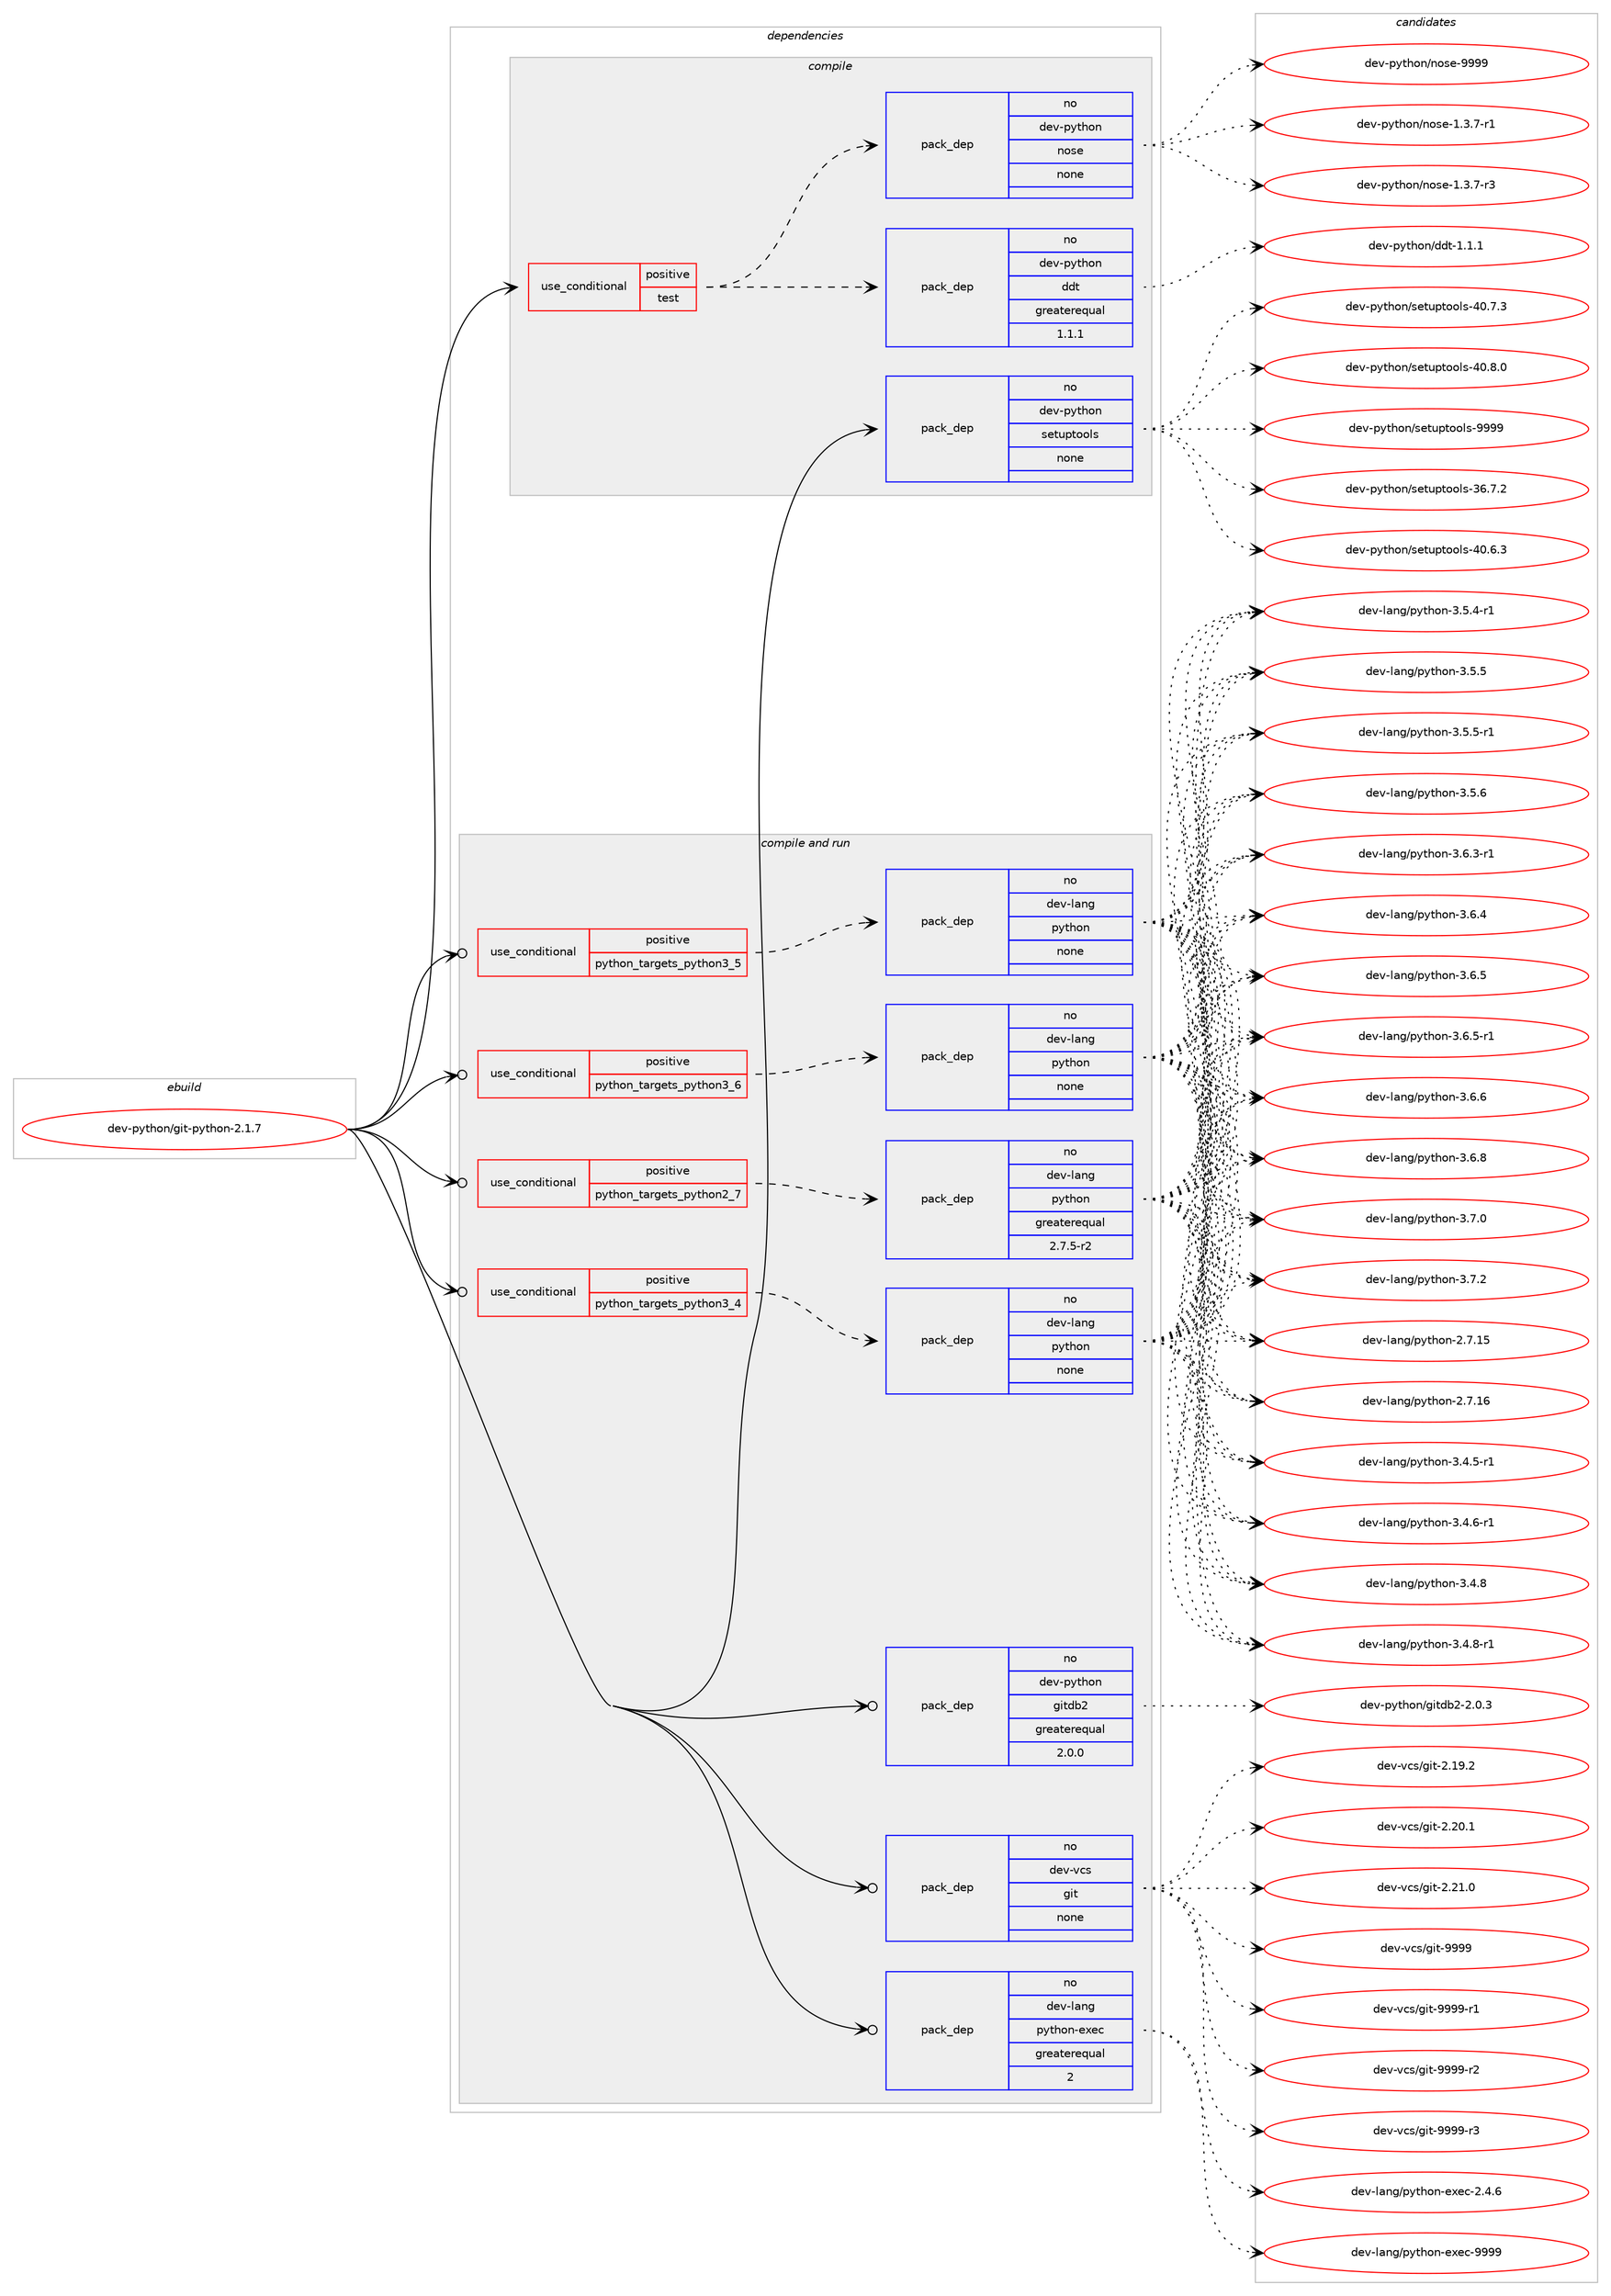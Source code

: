 digraph prolog {

# *************
# Graph options
# *************

newrank=true;
concentrate=true;
compound=true;
graph [rankdir=LR,fontname=Helvetica,fontsize=10,ranksep=1.5];#, ranksep=2.5, nodesep=0.2];
edge  [arrowhead=vee];
node  [fontname=Helvetica,fontsize=10];

# **********
# The ebuild
# **********

subgraph cluster_leftcol {
color=gray;
rank=same;
label=<<i>ebuild</i>>;
id [label="dev-python/git-python-2.1.7", color=red, width=4, href="../dev-python/git-python-2.1.7.svg"];
}

# ****************
# The dependencies
# ****************

subgraph cluster_midcol {
color=gray;
label=<<i>dependencies</i>>;
subgraph cluster_compile {
fillcolor="#eeeeee";
style=filled;
label=<<i>compile</i>>;
subgraph cond374955 {
dependency1411165 [label=<<TABLE BORDER="0" CELLBORDER="1" CELLSPACING="0" CELLPADDING="4"><TR><TD ROWSPAN="3" CELLPADDING="10">use_conditional</TD></TR><TR><TD>positive</TD></TR><TR><TD>test</TD></TR></TABLE>>, shape=none, color=red];
subgraph pack1012951 {
dependency1411166 [label=<<TABLE BORDER="0" CELLBORDER="1" CELLSPACING="0" CELLPADDING="4" WIDTH="220"><TR><TD ROWSPAN="6" CELLPADDING="30">pack_dep</TD></TR><TR><TD WIDTH="110">no</TD></TR><TR><TD>dev-python</TD></TR><TR><TD>ddt</TD></TR><TR><TD>greaterequal</TD></TR><TR><TD>1.1.1</TD></TR></TABLE>>, shape=none, color=blue];
}
dependency1411165:e -> dependency1411166:w [weight=20,style="dashed",arrowhead="vee"];
subgraph pack1012952 {
dependency1411167 [label=<<TABLE BORDER="0" CELLBORDER="1" CELLSPACING="0" CELLPADDING="4" WIDTH="220"><TR><TD ROWSPAN="6" CELLPADDING="30">pack_dep</TD></TR><TR><TD WIDTH="110">no</TD></TR><TR><TD>dev-python</TD></TR><TR><TD>nose</TD></TR><TR><TD>none</TD></TR><TR><TD></TD></TR></TABLE>>, shape=none, color=blue];
}
dependency1411165:e -> dependency1411167:w [weight=20,style="dashed",arrowhead="vee"];
}
id:e -> dependency1411165:w [weight=20,style="solid",arrowhead="vee"];
subgraph pack1012953 {
dependency1411168 [label=<<TABLE BORDER="0" CELLBORDER="1" CELLSPACING="0" CELLPADDING="4" WIDTH="220"><TR><TD ROWSPAN="6" CELLPADDING="30">pack_dep</TD></TR><TR><TD WIDTH="110">no</TD></TR><TR><TD>dev-python</TD></TR><TR><TD>setuptools</TD></TR><TR><TD>none</TD></TR><TR><TD></TD></TR></TABLE>>, shape=none, color=blue];
}
id:e -> dependency1411168:w [weight=20,style="solid",arrowhead="vee"];
}
subgraph cluster_compileandrun {
fillcolor="#eeeeee";
style=filled;
label=<<i>compile and run</i>>;
subgraph cond374956 {
dependency1411169 [label=<<TABLE BORDER="0" CELLBORDER="1" CELLSPACING="0" CELLPADDING="4"><TR><TD ROWSPAN="3" CELLPADDING="10">use_conditional</TD></TR><TR><TD>positive</TD></TR><TR><TD>python_targets_python2_7</TD></TR></TABLE>>, shape=none, color=red];
subgraph pack1012954 {
dependency1411170 [label=<<TABLE BORDER="0" CELLBORDER="1" CELLSPACING="0" CELLPADDING="4" WIDTH="220"><TR><TD ROWSPAN="6" CELLPADDING="30">pack_dep</TD></TR><TR><TD WIDTH="110">no</TD></TR><TR><TD>dev-lang</TD></TR><TR><TD>python</TD></TR><TR><TD>greaterequal</TD></TR><TR><TD>2.7.5-r2</TD></TR></TABLE>>, shape=none, color=blue];
}
dependency1411169:e -> dependency1411170:w [weight=20,style="dashed",arrowhead="vee"];
}
id:e -> dependency1411169:w [weight=20,style="solid",arrowhead="odotvee"];
subgraph cond374957 {
dependency1411171 [label=<<TABLE BORDER="0" CELLBORDER="1" CELLSPACING="0" CELLPADDING="4"><TR><TD ROWSPAN="3" CELLPADDING="10">use_conditional</TD></TR><TR><TD>positive</TD></TR><TR><TD>python_targets_python3_4</TD></TR></TABLE>>, shape=none, color=red];
subgraph pack1012955 {
dependency1411172 [label=<<TABLE BORDER="0" CELLBORDER="1" CELLSPACING="0" CELLPADDING="4" WIDTH="220"><TR><TD ROWSPAN="6" CELLPADDING="30">pack_dep</TD></TR><TR><TD WIDTH="110">no</TD></TR><TR><TD>dev-lang</TD></TR><TR><TD>python</TD></TR><TR><TD>none</TD></TR><TR><TD></TD></TR></TABLE>>, shape=none, color=blue];
}
dependency1411171:e -> dependency1411172:w [weight=20,style="dashed",arrowhead="vee"];
}
id:e -> dependency1411171:w [weight=20,style="solid",arrowhead="odotvee"];
subgraph cond374958 {
dependency1411173 [label=<<TABLE BORDER="0" CELLBORDER="1" CELLSPACING="0" CELLPADDING="4"><TR><TD ROWSPAN="3" CELLPADDING="10">use_conditional</TD></TR><TR><TD>positive</TD></TR><TR><TD>python_targets_python3_5</TD></TR></TABLE>>, shape=none, color=red];
subgraph pack1012956 {
dependency1411174 [label=<<TABLE BORDER="0" CELLBORDER="1" CELLSPACING="0" CELLPADDING="4" WIDTH="220"><TR><TD ROWSPAN="6" CELLPADDING="30">pack_dep</TD></TR><TR><TD WIDTH="110">no</TD></TR><TR><TD>dev-lang</TD></TR><TR><TD>python</TD></TR><TR><TD>none</TD></TR><TR><TD></TD></TR></TABLE>>, shape=none, color=blue];
}
dependency1411173:e -> dependency1411174:w [weight=20,style="dashed",arrowhead="vee"];
}
id:e -> dependency1411173:w [weight=20,style="solid",arrowhead="odotvee"];
subgraph cond374959 {
dependency1411175 [label=<<TABLE BORDER="0" CELLBORDER="1" CELLSPACING="0" CELLPADDING="4"><TR><TD ROWSPAN="3" CELLPADDING="10">use_conditional</TD></TR><TR><TD>positive</TD></TR><TR><TD>python_targets_python3_6</TD></TR></TABLE>>, shape=none, color=red];
subgraph pack1012957 {
dependency1411176 [label=<<TABLE BORDER="0" CELLBORDER="1" CELLSPACING="0" CELLPADDING="4" WIDTH="220"><TR><TD ROWSPAN="6" CELLPADDING="30">pack_dep</TD></TR><TR><TD WIDTH="110">no</TD></TR><TR><TD>dev-lang</TD></TR><TR><TD>python</TD></TR><TR><TD>none</TD></TR><TR><TD></TD></TR></TABLE>>, shape=none, color=blue];
}
dependency1411175:e -> dependency1411176:w [weight=20,style="dashed",arrowhead="vee"];
}
id:e -> dependency1411175:w [weight=20,style="solid",arrowhead="odotvee"];
subgraph pack1012958 {
dependency1411177 [label=<<TABLE BORDER="0" CELLBORDER="1" CELLSPACING="0" CELLPADDING="4" WIDTH="220"><TR><TD ROWSPAN="6" CELLPADDING="30">pack_dep</TD></TR><TR><TD WIDTH="110">no</TD></TR><TR><TD>dev-lang</TD></TR><TR><TD>python-exec</TD></TR><TR><TD>greaterequal</TD></TR><TR><TD>2</TD></TR></TABLE>>, shape=none, color=blue];
}
id:e -> dependency1411177:w [weight=20,style="solid",arrowhead="odotvee"];
subgraph pack1012959 {
dependency1411178 [label=<<TABLE BORDER="0" CELLBORDER="1" CELLSPACING="0" CELLPADDING="4" WIDTH="220"><TR><TD ROWSPAN="6" CELLPADDING="30">pack_dep</TD></TR><TR><TD WIDTH="110">no</TD></TR><TR><TD>dev-python</TD></TR><TR><TD>gitdb2</TD></TR><TR><TD>greaterequal</TD></TR><TR><TD>2.0.0</TD></TR></TABLE>>, shape=none, color=blue];
}
id:e -> dependency1411178:w [weight=20,style="solid",arrowhead="odotvee"];
subgraph pack1012960 {
dependency1411179 [label=<<TABLE BORDER="0" CELLBORDER="1" CELLSPACING="0" CELLPADDING="4" WIDTH="220"><TR><TD ROWSPAN="6" CELLPADDING="30">pack_dep</TD></TR><TR><TD WIDTH="110">no</TD></TR><TR><TD>dev-vcs</TD></TR><TR><TD>git</TD></TR><TR><TD>none</TD></TR><TR><TD></TD></TR></TABLE>>, shape=none, color=blue];
}
id:e -> dependency1411179:w [weight=20,style="solid",arrowhead="odotvee"];
}
subgraph cluster_run {
fillcolor="#eeeeee";
style=filled;
label=<<i>run</i>>;
}
}

# **************
# The candidates
# **************

subgraph cluster_choices {
rank=same;
color=gray;
label=<<i>candidates</i>>;

subgraph choice1012951 {
color=black;
nodesep=1;
choice1001011184511212111610411111047100100116454946494649 [label="dev-python/ddt-1.1.1", color=red, width=4,href="../dev-python/ddt-1.1.1.svg"];
dependency1411166:e -> choice1001011184511212111610411111047100100116454946494649:w [style=dotted,weight="100"];
}
subgraph choice1012952 {
color=black;
nodesep=1;
choice10010111845112121116104111110471101111151014549465146554511449 [label="dev-python/nose-1.3.7-r1", color=red, width=4,href="../dev-python/nose-1.3.7-r1.svg"];
choice10010111845112121116104111110471101111151014549465146554511451 [label="dev-python/nose-1.3.7-r3", color=red, width=4,href="../dev-python/nose-1.3.7-r3.svg"];
choice10010111845112121116104111110471101111151014557575757 [label="dev-python/nose-9999", color=red, width=4,href="../dev-python/nose-9999.svg"];
dependency1411167:e -> choice10010111845112121116104111110471101111151014549465146554511449:w [style=dotted,weight="100"];
dependency1411167:e -> choice10010111845112121116104111110471101111151014549465146554511451:w [style=dotted,weight="100"];
dependency1411167:e -> choice10010111845112121116104111110471101111151014557575757:w [style=dotted,weight="100"];
}
subgraph choice1012953 {
color=black;
nodesep=1;
choice100101118451121211161041111104711510111611711211611111110811545515446554650 [label="dev-python/setuptools-36.7.2", color=red, width=4,href="../dev-python/setuptools-36.7.2.svg"];
choice100101118451121211161041111104711510111611711211611111110811545524846544651 [label="dev-python/setuptools-40.6.3", color=red, width=4,href="../dev-python/setuptools-40.6.3.svg"];
choice100101118451121211161041111104711510111611711211611111110811545524846554651 [label="dev-python/setuptools-40.7.3", color=red, width=4,href="../dev-python/setuptools-40.7.3.svg"];
choice100101118451121211161041111104711510111611711211611111110811545524846564648 [label="dev-python/setuptools-40.8.0", color=red, width=4,href="../dev-python/setuptools-40.8.0.svg"];
choice10010111845112121116104111110471151011161171121161111111081154557575757 [label="dev-python/setuptools-9999", color=red, width=4,href="../dev-python/setuptools-9999.svg"];
dependency1411168:e -> choice100101118451121211161041111104711510111611711211611111110811545515446554650:w [style=dotted,weight="100"];
dependency1411168:e -> choice100101118451121211161041111104711510111611711211611111110811545524846544651:w [style=dotted,weight="100"];
dependency1411168:e -> choice100101118451121211161041111104711510111611711211611111110811545524846554651:w [style=dotted,weight="100"];
dependency1411168:e -> choice100101118451121211161041111104711510111611711211611111110811545524846564648:w [style=dotted,weight="100"];
dependency1411168:e -> choice10010111845112121116104111110471151011161171121161111111081154557575757:w [style=dotted,weight="100"];
}
subgraph choice1012954 {
color=black;
nodesep=1;
choice10010111845108971101034711212111610411111045504655464953 [label="dev-lang/python-2.7.15", color=red, width=4,href="../dev-lang/python-2.7.15.svg"];
choice10010111845108971101034711212111610411111045504655464954 [label="dev-lang/python-2.7.16", color=red, width=4,href="../dev-lang/python-2.7.16.svg"];
choice1001011184510897110103471121211161041111104551465246534511449 [label="dev-lang/python-3.4.5-r1", color=red, width=4,href="../dev-lang/python-3.4.5-r1.svg"];
choice1001011184510897110103471121211161041111104551465246544511449 [label="dev-lang/python-3.4.6-r1", color=red, width=4,href="../dev-lang/python-3.4.6-r1.svg"];
choice100101118451089711010347112121116104111110455146524656 [label="dev-lang/python-3.4.8", color=red, width=4,href="../dev-lang/python-3.4.8.svg"];
choice1001011184510897110103471121211161041111104551465246564511449 [label="dev-lang/python-3.4.8-r1", color=red, width=4,href="../dev-lang/python-3.4.8-r1.svg"];
choice1001011184510897110103471121211161041111104551465346524511449 [label="dev-lang/python-3.5.4-r1", color=red, width=4,href="../dev-lang/python-3.5.4-r1.svg"];
choice100101118451089711010347112121116104111110455146534653 [label="dev-lang/python-3.5.5", color=red, width=4,href="../dev-lang/python-3.5.5.svg"];
choice1001011184510897110103471121211161041111104551465346534511449 [label="dev-lang/python-3.5.5-r1", color=red, width=4,href="../dev-lang/python-3.5.5-r1.svg"];
choice100101118451089711010347112121116104111110455146534654 [label="dev-lang/python-3.5.6", color=red, width=4,href="../dev-lang/python-3.5.6.svg"];
choice1001011184510897110103471121211161041111104551465446514511449 [label="dev-lang/python-3.6.3-r1", color=red, width=4,href="../dev-lang/python-3.6.3-r1.svg"];
choice100101118451089711010347112121116104111110455146544652 [label="dev-lang/python-3.6.4", color=red, width=4,href="../dev-lang/python-3.6.4.svg"];
choice100101118451089711010347112121116104111110455146544653 [label="dev-lang/python-3.6.5", color=red, width=4,href="../dev-lang/python-3.6.5.svg"];
choice1001011184510897110103471121211161041111104551465446534511449 [label="dev-lang/python-3.6.5-r1", color=red, width=4,href="../dev-lang/python-3.6.5-r1.svg"];
choice100101118451089711010347112121116104111110455146544654 [label="dev-lang/python-3.6.6", color=red, width=4,href="../dev-lang/python-3.6.6.svg"];
choice100101118451089711010347112121116104111110455146544656 [label="dev-lang/python-3.6.8", color=red, width=4,href="../dev-lang/python-3.6.8.svg"];
choice100101118451089711010347112121116104111110455146554648 [label="dev-lang/python-3.7.0", color=red, width=4,href="../dev-lang/python-3.7.0.svg"];
choice100101118451089711010347112121116104111110455146554650 [label="dev-lang/python-3.7.2", color=red, width=4,href="../dev-lang/python-3.7.2.svg"];
dependency1411170:e -> choice10010111845108971101034711212111610411111045504655464953:w [style=dotted,weight="100"];
dependency1411170:e -> choice10010111845108971101034711212111610411111045504655464954:w [style=dotted,weight="100"];
dependency1411170:e -> choice1001011184510897110103471121211161041111104551465246534511449:w [style=dotted,weight="100"];
dependency1411170:e -> choice1001011184510897110103471121211161041111104551465246544511449:w [style=dotted,weight="100"];
dependency1411170:e -> choice100101118451089711010347112121116104111110455146524656:w [style=dotted,weight="100"];
dependency1411170:e -> choice1001011184510897110103471121211161041111104551465246564511449:w [style=dotted,weight="100"];
dependency1411170:e -> choice1001011184510897110103471121211161041111104551465346524511449:w [style=dotted,weight="100"];
dependency1411170:e -> choice100101118451089711010347112121116104111110455146534653:w [style=dotted,weight="100"];
dependency1411170:e -> choice1001011184510897110103471121211161041111104551465346534511449:w [style=dotted,weight="100"];
dependency1411170:e -> choice100101118451089711010347112121116104111110455146534654:w [style=dotted,weight="100"];
dependency1411170:e -> choice1001011184510897110103471121211161041111104551465446514511449:w [style=dotted,weight="100"];
dependency1411170:e -> choice100101118451089711010347112121116104111110455146544652:w [style=dotted,weight="100"];
dependency1411170:e -> choice100101118451089711010347112121116104111110455146544653:w [style=dotted,weight="100"];
dependency1411170:e -> choice1001011184510897110103471121211161041111104551465446534511449:w [style=dotted,weight="100"];
dependency1411170:e -> choice100101118451089711010347112121116104111110455146544654:w [style=dotted,weight="100"];
dependency1411170:e -> choice100101118451089711010347112121116104111110455146544656:w [style=dotted,weight="100"];
dependency1411170:e -> choice100101118451089711010347112121116104111110455146554648:w [style=dotted,weight="100"];
dependency1411170:e -> choice100101118451089711010347112121116104111110455146554650:w [style=dotted,weight="100"];
}
subgraph choice1012955 {
color=black;
nodesep=1;
choice10010111845108971101034711212111610411111045504655464953 [label="dev-lang/python-2.7.15", color=red, width=4,href="../dev-lang/python-2.7.15.svg"];
choice10010111845108971101034711212111610411111045504655464954 [label="dev-lang/python-2.7.16", color=red, width=4,href="../dev-lang/python-2.7.16.svg"];
choice1001011184510897110103471121211161041111104551465246534511449 [label="dev-lang/python-3.4.5-r1", color=red, width=4,href="../dev-lang/python-3.4.5-r1.svg"];
choice1001011184510897110103471121211161041111104551465246544511449 [label="dev-lang/python-3.4.6-r1", color=red, width=4,href="../dev-lang/python-3.4.6-r1.svg"];
choice100101118451089711010347112121116104111110455146524656 [label="dev-lang/python-3.4.8", color=red, width=4,href="../dev-lang/python-3.4.8.svg"];
choice1001011184510897110103471121211161041111104551465246564511449 [label="dev-lang/python-3.4.8-r1", color=red, width=4,href="../dev-lang/python-3.4.8-r1.svg"];
choice1001011184510897110103471121211161041111104551465346524511449 [label="dev-lang/python-3.5.4-r1", color=red, width=4,href="../dev-lang/python-3.5.4-r1.svg"];
choice100101118451089711010347112121116104111110455146534653 [label="dev-lang/python-3.5.5", color=red, width=4,href="../dev-lang/python-3.5.5.svg"];
choice1001011184510897110103471121211161041111104551465346534511449 [label="dev-lang/python-3.5.5-r1", color=red, width=4,href="../dev-lang/python-3.5.5-r1.svg"];
choice100101118451089711010347112121116104111110455146534654 [label="dev-lang/python-3.5.6", color=red, width=4,href="../dev-lang/python-3.5.6.svg"];
choice1001011184510897110103471121211161041111104551465446514511449 [label="dev-lang/python-3.6.3-r1", color=red, width=4,href="../dev-lang/python-3.6.3-r1.svg"];
choice100101118451089711010347112121116104111110455146544652 [label="dev-lang/python-3.6.4", color=red, width=4,href="../dev-lang/python-3.6.4.svg"];
choice100101118451089711010347112121116104111110455146544653 [label="dev-lang/python-3.6.5", color=red, width=4,href="../dev-lang/python-3.6.5.svg"];
choice1001011184510897110103471121211161041111104551465446534511449 [label="dev-lang/python-3.6.5-r1", color=red, width=4,href="../dev-lang/python-3.6.5-r1.svg"];
choice100101118451089711010347112121116104111110455146544654 [label="dev-lang/python-3.6.6", color=red, width=4,href="../dev-lang/python-3.6.6.svg"];
choice100101118451089711010347112121116104111110455146544656 [label="dev-lang/python-3.6.8", color=red, width=4,href="../dev-lang/python-3.6.8.svg"];
choice100101118451089711010347112121116104111110455146554648 [label="dev-lang/python-3.7.0", color=red, width=4,href="../dev-lang/python-3.7.0.svg"];
choice100101118451089711010347112121116104111110455146554650 [label="dev-lang/python-3.7.2", color=red, width=4,href="../dev-lang/python-3.7.2.svg"];
dependency1411172:e -> choice10010111845108971101034711212111610411111045504655464953:w [style=dotted,weight="100"];
dependency1411172:e -> choice10010111845108971101034711212111610411111045504655464954:w [style=dotted,weight="100"];
dependency1411172:e -> choice1001011184510897110103471121211161041111104551465246534511449:w [style=dotted,weight="100"];
dependency1411172:e -> choice1001011184510897110103471121211161041111104551465246544511449:w [style=dotted,weight="100"];
dependency1411172:e -> choice100101118451089711010347112121116104111110455146524656:w [style=dotted,weight="100"];
dependency1411172:e -> choice1001011184510897110103471121211161041111104551465246564511449:w [style=dotted,weight="100"];
dependency1411172:e -> choice1001011184510897110103471121211161041111104551465346524511449:w [style=dotted,weight="100"];
dependency1411172:e -> choice100101118451089711010347112121116104111110455146534653:w [style=dotted,weight="100"];
dependency1411172:e -> choice1001011184510897110103471121211161041111104551465346534511449:w [style=dotted,weight="100"];
dependency1411172:e -> choice100101118451089711010347112121116104111110455146534654:w [style=dotted,weight="100"];
dependency1411172:e -> choice1001011184510897110103471121211161041111104551465446514511449:w [style=dotted,weight="100"];
dependency1411172:e -> choice100101118451089711010347112121116104111110455146544652:w [style=dotted,weight="100"];
dependency1411172:e -> choice100101118451089711010347112121116104111110455146544653:w [style=dotted,weight="100"];
dependency1411172:e -> choice1001011184510897110103471121211161041111104551465446534511449:w [style=dotted,weight="100"];
dependency1411172:e -> choice100101118451089711010347112121116104111110455146544654:w [style=dotted,weight="100"];
dependency1411172:e -> choice100101118451089711010347112121116104111110455146544656:w [style=dotted,weight="100"];
dependency1411172:e -> choice100101118451089711010347112121116104111110455146554648:w [style=dotted,weight="100"];
dependency1411172:e -> choice100101118451089711010347112121116104111110455146554650:w [style=dotted,weight="100"];
}
subgraph choice1012956 {
color=black;
nodesep=1;
choice10010111845108971101034711212111610411111045504655464953 [label="dev-lang/python-2.7.15", color=red, width=4,href="../dev-lang/python-2.7.15.svg"];
choice10010111845108971101034711212111610411111045504655464954 [label="dev-lang/python-2.7.16", color=red, width=4,href="../dev-lang/python-2.7.16.svg"];
choice1001011184510897110103471121211161041111104551465246534511449 [label="dev-lang/python-3.4.5-r1", color=red, width=4,href="../dev-lang/python-3.4.5-r1.svg"];
choice1001011184510897110103471121211161041111104551465246544511449 [label="dev-lang/python-3.4.6-r1", color=red, width=4,href="../dev-lang/python-3.4.6-r1.svg"];
choice100101118451089711010347112121116104111110455146524656 [label="dev-lang/python-3.4.8", color=red, width=4,href="../dev-lang/python-3.4.8.svg"];
choice1001011184510897110103471121211161041111104551465246564511449 [label="dev-lang/python-3.4.8-r1", color=red, width=4,href="../dev-lang/python-3.4.8-r1.svg"];
choice1001011184510897110103471121211161041111104551465346524511449 [label="dev-lang/python-3.5.4-r1", color=red, width=4,href="../dev-lang/python-3.5.4-r1.svg"];
choice100101118451089711010347112121116104111110455146534653 [label="dev-lang/python-3.5.5", color=red, width=4,href="../dev-lang/python-3.5.5.svg"];
choice1001011184510897110103471121211161041111104551465346534511449 [label="dev-lang/python-3.5.5-r1", color=red, width=4,href="../dev-lang/python-3.5.5-r1.svg"];
choice100101118451089711010347112121116104111110455146534654 [label="dev-lang/python-3.5.6", color=red, width=4,href="../dev-lang/python-3.5.6.svg"];
choice1001011184510897110103471121211161041111104551465446514511449 [label="dev-lang/python-3.6.3-r1", color=red, width=4,href="../dev-lang/python-3.6.3-r1.svg"];
choice100101118451089711010347112121116104111110455146544652 [label="dev-lang/python-3.6.4", color=red, width=4,href="../dev-lang/python-3.6.4.svg"];
choice100101118451089711010347112121116104111110455146544653 [label="dev-lang/python-3.6.5", color=red, width=4,href="../dev-lang/python-3.6.5.svg"];
choice1001011184510897110103471121211161041111104551465446534511449 [label="dev-lang/python-3.6.5-r1", color=red, width=4,href="../dev-lang/python-3.6.5-r1.svg"];
choice100101118451089711010347112121116104111110455146544654 [label="dev-lang/python-3.6.6", color=red, width=4,href="../dev-lang/python-3.6.6.svg"];
choice100101118451089711010347112121116104111110455146544656 [label="dev-lang/python-3.6.8", color=red, width=4,href="../dev-lang/python-3.6.8.svg"];
choice100101118451089711010347112121116104111110455146554648 [label="dev-lang/python-3.7.0", color=red, width=4,href="../dev-lang/python-3.7.0.svg"];
choice100101118451089711010347112121116104111110455146554650 [label="dev-lang/python-3.7.2", color=red, width=4,href="../dev-lang/python-3.7.2.svg"];
dependency1411174:e -> choice10010111845108971101034711212111610411111045504655464953:w [style=dotted,weight="100"];
dependency1411174:e -> choice10010111845108971101034711212111610411111045504655464954:w [style=dotted,weight="100"];
dependency1411174:e -> choice1001011184510897110103471121211161041111104551465246534511449:w [style=dotted,weight="100"];
dependency1411174:e -> choice1001011184510897110103471121211161041111104551465246544511449:w [style=dotted,weight="100"];
dependency1411174:e -> choice100101118451089711010347112121116104111110455146524656:w [style=dotted,weight="100"];
dependency1411174:e -> choice1001011184510897110103471121211161041111104551465246564511449:w [style=dotted,weight="100"];
dependency1411174:e -> choice1001011184510897110103471121211161041111104551465346524511449:w [style=dotted,weight="100"];
dependency1411174:e -> choice100101118451089711010347112121116104111110455146534653:w [style=dotted,weight="100"];
dependency1411174:e -> choice1001011184510897110103471121211161041111104551465346534511449:w [style=dotted,weight="100"];
dependency1411174:e -> choice100101118451089711010347112121116104111110455146534654:w [style=dotted,weight="100"];
dependency1411174:e -> choice1001011184510897110103471121211161041111104551465446514511449:w [style=dotted,weight="100"];
dependency1411174:e -> choice100101118451089711010347112121116104111110455146544652:w [style=dotted,weight="100"];
dependency1411174:e -> choice100101118451089711010347112121116104111110455146544653:w [style=dotted,weight="100"];
dependency1411174:e -> choice1001011184510897110103471121211161041111104551465446534511449:w [style=dotted,weight="100"];
dependency1411174:e -> choice100101118451089711010347112121116104111110455146544654:w [style=dotted,weight="100"];
dependency1411174:e -> choice100101118451089711010347112121116104111110455146544656:w [style=dotted,weight="100"];
dependency1411174:e -> choice100101118451089711010347112121116104111110455146554648:w [style=dotted,weight="100"];
dependency1411174:e -> choice100101118451089711010347112121116104111110455146554650:w [style=dotted,weight="100"];
}
subgraph choice1012957 {
color=black;
nodesep=1;
choice10010111845108971101034711212111610411111045504655464953 [label="dev-lang/python-2.7.15", color=red, width=4,href="../dev-lang/python-2.7.15.svg"];
choice10010111845108971101034711212111610411111045504655464954 [label="dev-lang/python-2.7.16", color=red, width=4,href="../dev-lang/python-2.7.16.svg"];
choice1001011184510897110103471121211161041111104551465246534511449 [label="dev-lang/python-3.4.5-r1", color=red, width=4,href="../dev-lang/python-3.4.5-r1.svg"];
choice1001011184510897110103471121211161041111104551465246544511449 [label="dev-lang/python-3.4.6-r1", color=red, width=4,href="../dev-lang/python-3.4.6-r1.svg"];
choice100101118451089711010347112121116104111110455146524656 [label="dev-lang/python-3.4.8", color=red, width=4,href="../dev-lang/python-3.4.8.svg"];
choice1001011184510897110103471121211161041111104551465246564511449 [label="dev-lang/python-3.4.8-r1", color=red, width=4,href="../dev-lang/python-3.4.8-r1.svg"];
choice1001011184510897110103471121211161041111104551465346524511449 [label="dev-lang/python-3.5.4-r1", color=red, width=4,href="../dev-lang/python-3.5.4-r1.svg"];
choice100101118451089711010347112121116104111110455146534653 [label="dev-lang/python-3.5.5", color=red, width=4,href="../dev-lang/python-3.5.5.svg"];
choice1001011184510897110103471121211161041111104551465346534511449 [label="dev-lang/python-3.5.5-r1", color=red, width=4,href="../dev-lang/python-3.5.5-r1.svg"];
choice100101118451089711010347112121116104111110455146534654 [label="dev-lang/python-3.5.6", color=red, width=4,href="../dev-lang/python-3.5.6.svg"];
choice1001011184510897110103471121211161041111104551465446514511449 [label="dev-lang/python-3.6.3-r1", color=red, width=4,href="../dev-lang/python-3.6.3-r1.svg"];
choice100101118451089711010347112121116104111110455146544652 [label="dev-lang/python-3.6.4", color=red, width=4,href="../dev-lang/python-3.6.4.svg"];
choice100101118451089711010347112121116104111110455146544653 [label="dev-lang/python-3.6.5", color=red, width=4,href="../dev-lang/python-3.6.5.svg"];
choice1001011184510897110103471121211161041111104551465446534511449 [label="dev-lang/python-3.6.5-r1", color=red, width=4,href="../dev-lang/python-3.6.5-r1.svg"];
choice100101118451089711010347112121116104111110455146544654 [label="dev-lang/python-3.6.6", color=red, width=4,href="../dev-lang/python-3.6.6.svg"];
choice100101118451089711010347112121116104111110455146544656 [label="dev-lang/python-3.6.8", color=red, width=4,href="../dev-lang/python-3.6.8.svg"];
choice100101118451089711010347112121116104111110455146554648 [label="dev-lang/python-3.7.0", color=red, width=4,href="../dev-lang/python-3.7.0.svg"];
choice100101118451089711010347112121116104111110455146554650 [label="dev-lang/python-3.7.2", color=red, width=4,href="../dev-lang/python-3.7.2.svg"];
dependency1411176:e -> choice10010111845108971101034711212111610411111045504655464953:w [style=dotted,weight="100"];
dependency1411176:e -> choice10010111845108971101034711212111610411111045504655464954:w [style=dotted,weight="100"];
dependency1411176:e -> choice1001011184510897110103471121211161041111104551465246534511449:w [style=dotted,weight="100"];
dependency1411176:e -> choice1001011184510897110103471121211161041111104551465246544511449:w [style=dotted,weight="100"];
dependency1411176:e -> choice100101118451089711010347112121116104111110455146524656:w [style=dotted,weight="100"];
dependency1411176:e -> choice1001011184510897110103471121211161041111104551465246564511449:w [style=dotted,weight="100"];
dependency1411176:e -> choice1001011184510897110103471121211161041111104551465346524511449:w [style=dotted,weight="100"];
dependency1411176:e -> choice100101118451089711010347112121116104111110455146534653:w [style=dotted,weight="100"];
dependency1411176:e -> choice1001011184510897110103471121211161041111104551465346534511449:w [style=dotted,weight="100"];
dependency1411176:e -> choice100101118451089711010347112121116104111110455146534654:w [style=dotted,weight="100"];
dependency1411176:e -> choice1001011184510897110103471121211161041111104551465446514511449:w [style=dotted,weight="100"];
dependency1411176:e -> choice100101118451089711010347112121116104111110455146544652:w [style=dotted,weight="100"];
dependency1411176:e -> choice100101118451089711010347112121116104111110455146544653:w [style=dotted,weight="100"];
dependency1411176:e -> choice1001011184510897110103471121211161041111104551465446534511449:w [style=dotted,weight="100"];
dependency1411176:e -> choice100101118451089711010347112121116104111110455146544654:w [style=dotted,weight="100"];
dependency1411176:e -> choice100101118451089711010347112121116104111110455146544656:w [style=dotted,weight="100"];
dependency1411176:e -> choice100101118451089711010347112121116104111110455146554648:w [style=dotted,weight="100"];
dependency1411176:e -> choice100101118451089711010347112121116104111110455146554650:w [style=dotted,weight="100"];
}
subgraph choice1012958 {
color=black;
nodesep=1;
choice1001011184510897110103471121211161041111104510112010199455046524654 [label="dev-lang/python-exec-2.4.6", color=red, width=4,href="../dev-lang/python-exec-2.4.6.svg"];
choice10010111845108971101034711212111610411111045101120101994557575757 [label="dev-lang/python-exec-9999", color=red, width=4,href="../dev-lang/python-exec-9999.svg"];
dependency1411177:e -> choice1001011184510897110103471121211161041111104510112010199455046524654:w [style=dotted,weight="100"];
dependency1411177:e -> choice10010111845108971101034711212111610411111045101120101994557575757:w [style=dotted,weight="100"];
}
subgraph choice1012959 {
color=black;
nodesep=1;
choice10010111845112121116104111110471031051161009850455046484651 [label="dev-python/gitdb2-2.0.3", color=red, width=4,href="../dev-python/gitdb2-2.0.3.svg"];
dependency1411178:e -> choice10010111845112121116104111110471031051161009850455046484651:w [style=dotted,weight="100"];
}
subgraph choice1012960 {
color=black;
nodesep=1;
choice10010111845118991154710310511645504649574650 [label="dev-vcs/git-2.19.2", color=red, width=4,href="../dev-vcs/git-2.19.2.svg"];
choice10010111845118991154710310511645504650484649 [label="dev-vcs/git-2.20.1", color=red, width=4,href="../dev-vcs/git-2.20.1.svg"];
choice10010111845118991154710310511645504650494648 [label="dev-vcs/git-2.21.0", color=red, width=4,href="../dev-vcs/git-2.21.0.svg"];
choice1001011184511899115471031051164557575757 [label="dev-vcs/git-9999", color=red, width=4,href="../dev-vcs/git-9999.svg"];
choice10010111845118991154710310511645575757574511449 [label="dev-vcs/git-9999-r1", color=red, width=4,href="../dev-vcs/git-9999-r1.svg"];
choice10010111845118991154710310511645575757574511450 [label="dev-vcs/git-9999-r2", color=red, width=4,href="../dev-vcs/git-9999-r2.svg"];
choice10010111845118991154710310511645575757574511451 [label="dev-vcs/git-9999-r3", color=red, width=4,href="../dev-vcs/git-9999-r3.svg"];
dependency1411179:e -> choice10010111845118991154710310511645504649574650:w [style=dotted,weight="100"];
dependency1411179:e -> choice10010111845118991154710310511645504650484649:w [style=dotted,weight="100"];
dependency1411179:e -> choice10010111845118991154710310511645504650494648:w [style=dotted,weight="100"];
dependency1411179:e -> choice1001011184511899115471031051164557575757:w [style=dotted,weight="100"];
dependency1411179:e -> choice10010111845118991154710310511645575757574511449:w [style=dotted,weight="100"];
dependency1411179:e -> choice10010111845118991154710310511645575757574511450:w [style=dotted,weight="100"];
dependency1411179:e -> choice10010111845118991154710310511645575757574511451:w [style=dotted,weight="100"];
}
}

}
